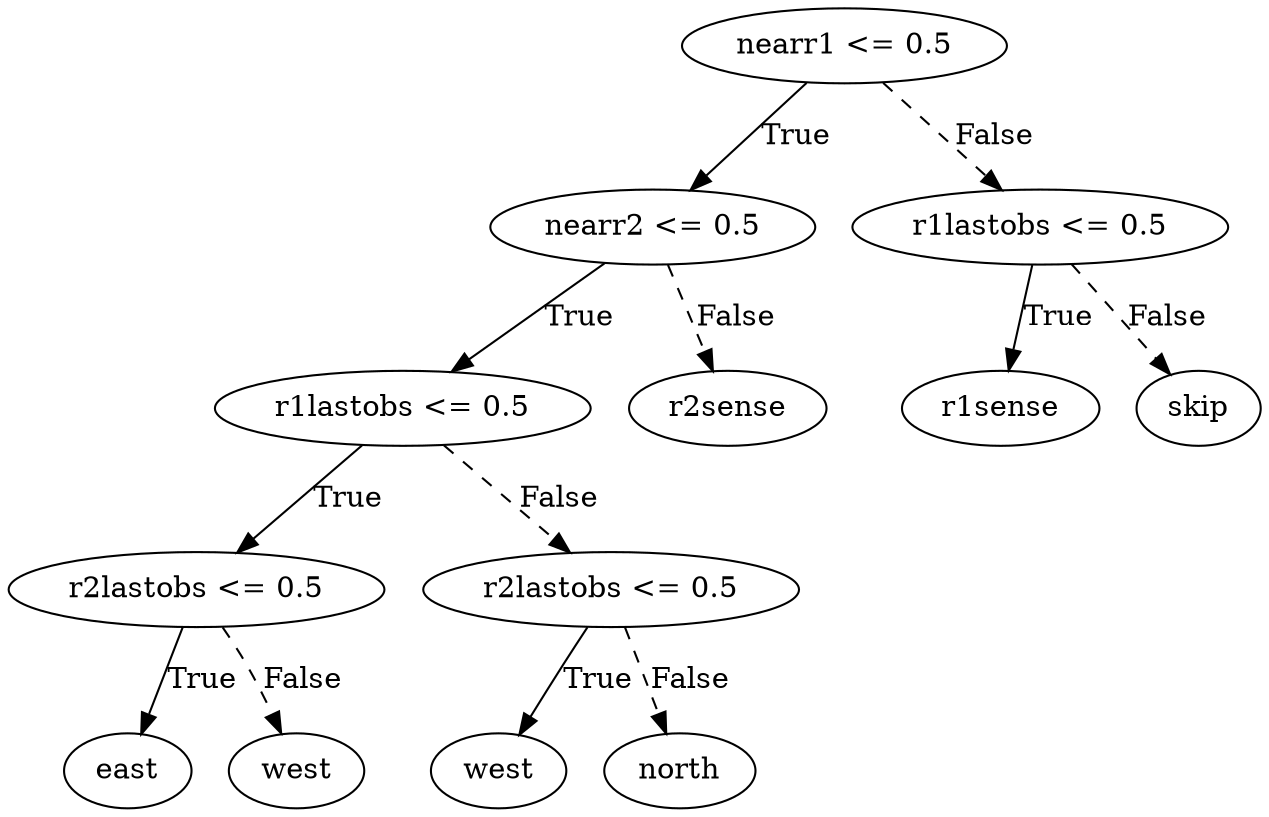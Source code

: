 digraph {
0 [label="nearr1 <= 0.5"];
1 [label="nearr2 <= 0.5"];
2 [label="r1lastobs <= 0.5"];
3 [label="r2lastobs <= 0.5"];
4 [label="east"];
3 -> 4 [label="True"];
5 [label="west"];
3 -> 5 [style="dashed", label="False"];
2 -> 3 [label="True"];
6 [label="r2lastobs <= 0.5"];
7 [label="west"];
6 -> 7 [label="True"];
8 [label="north"];
6 -> 8 [style="dashed", label="False"];
2 -> 6 [style="dashed", label="False"];
1 -> 2 [label="True"];
9 [label="r2sense"];
1 -> 9 [style="dashed", label="False"];
0 -> 1 [label="True"];
10 [label="r1lastobs <= 0.5"];
11 [label="r1sense"];
10 -> 11 [label="True"];
12 [label="skip"];
10 -> 12 [style="dashed", label="False"];
0 -> 10 [style="dashed", label="False"];

}